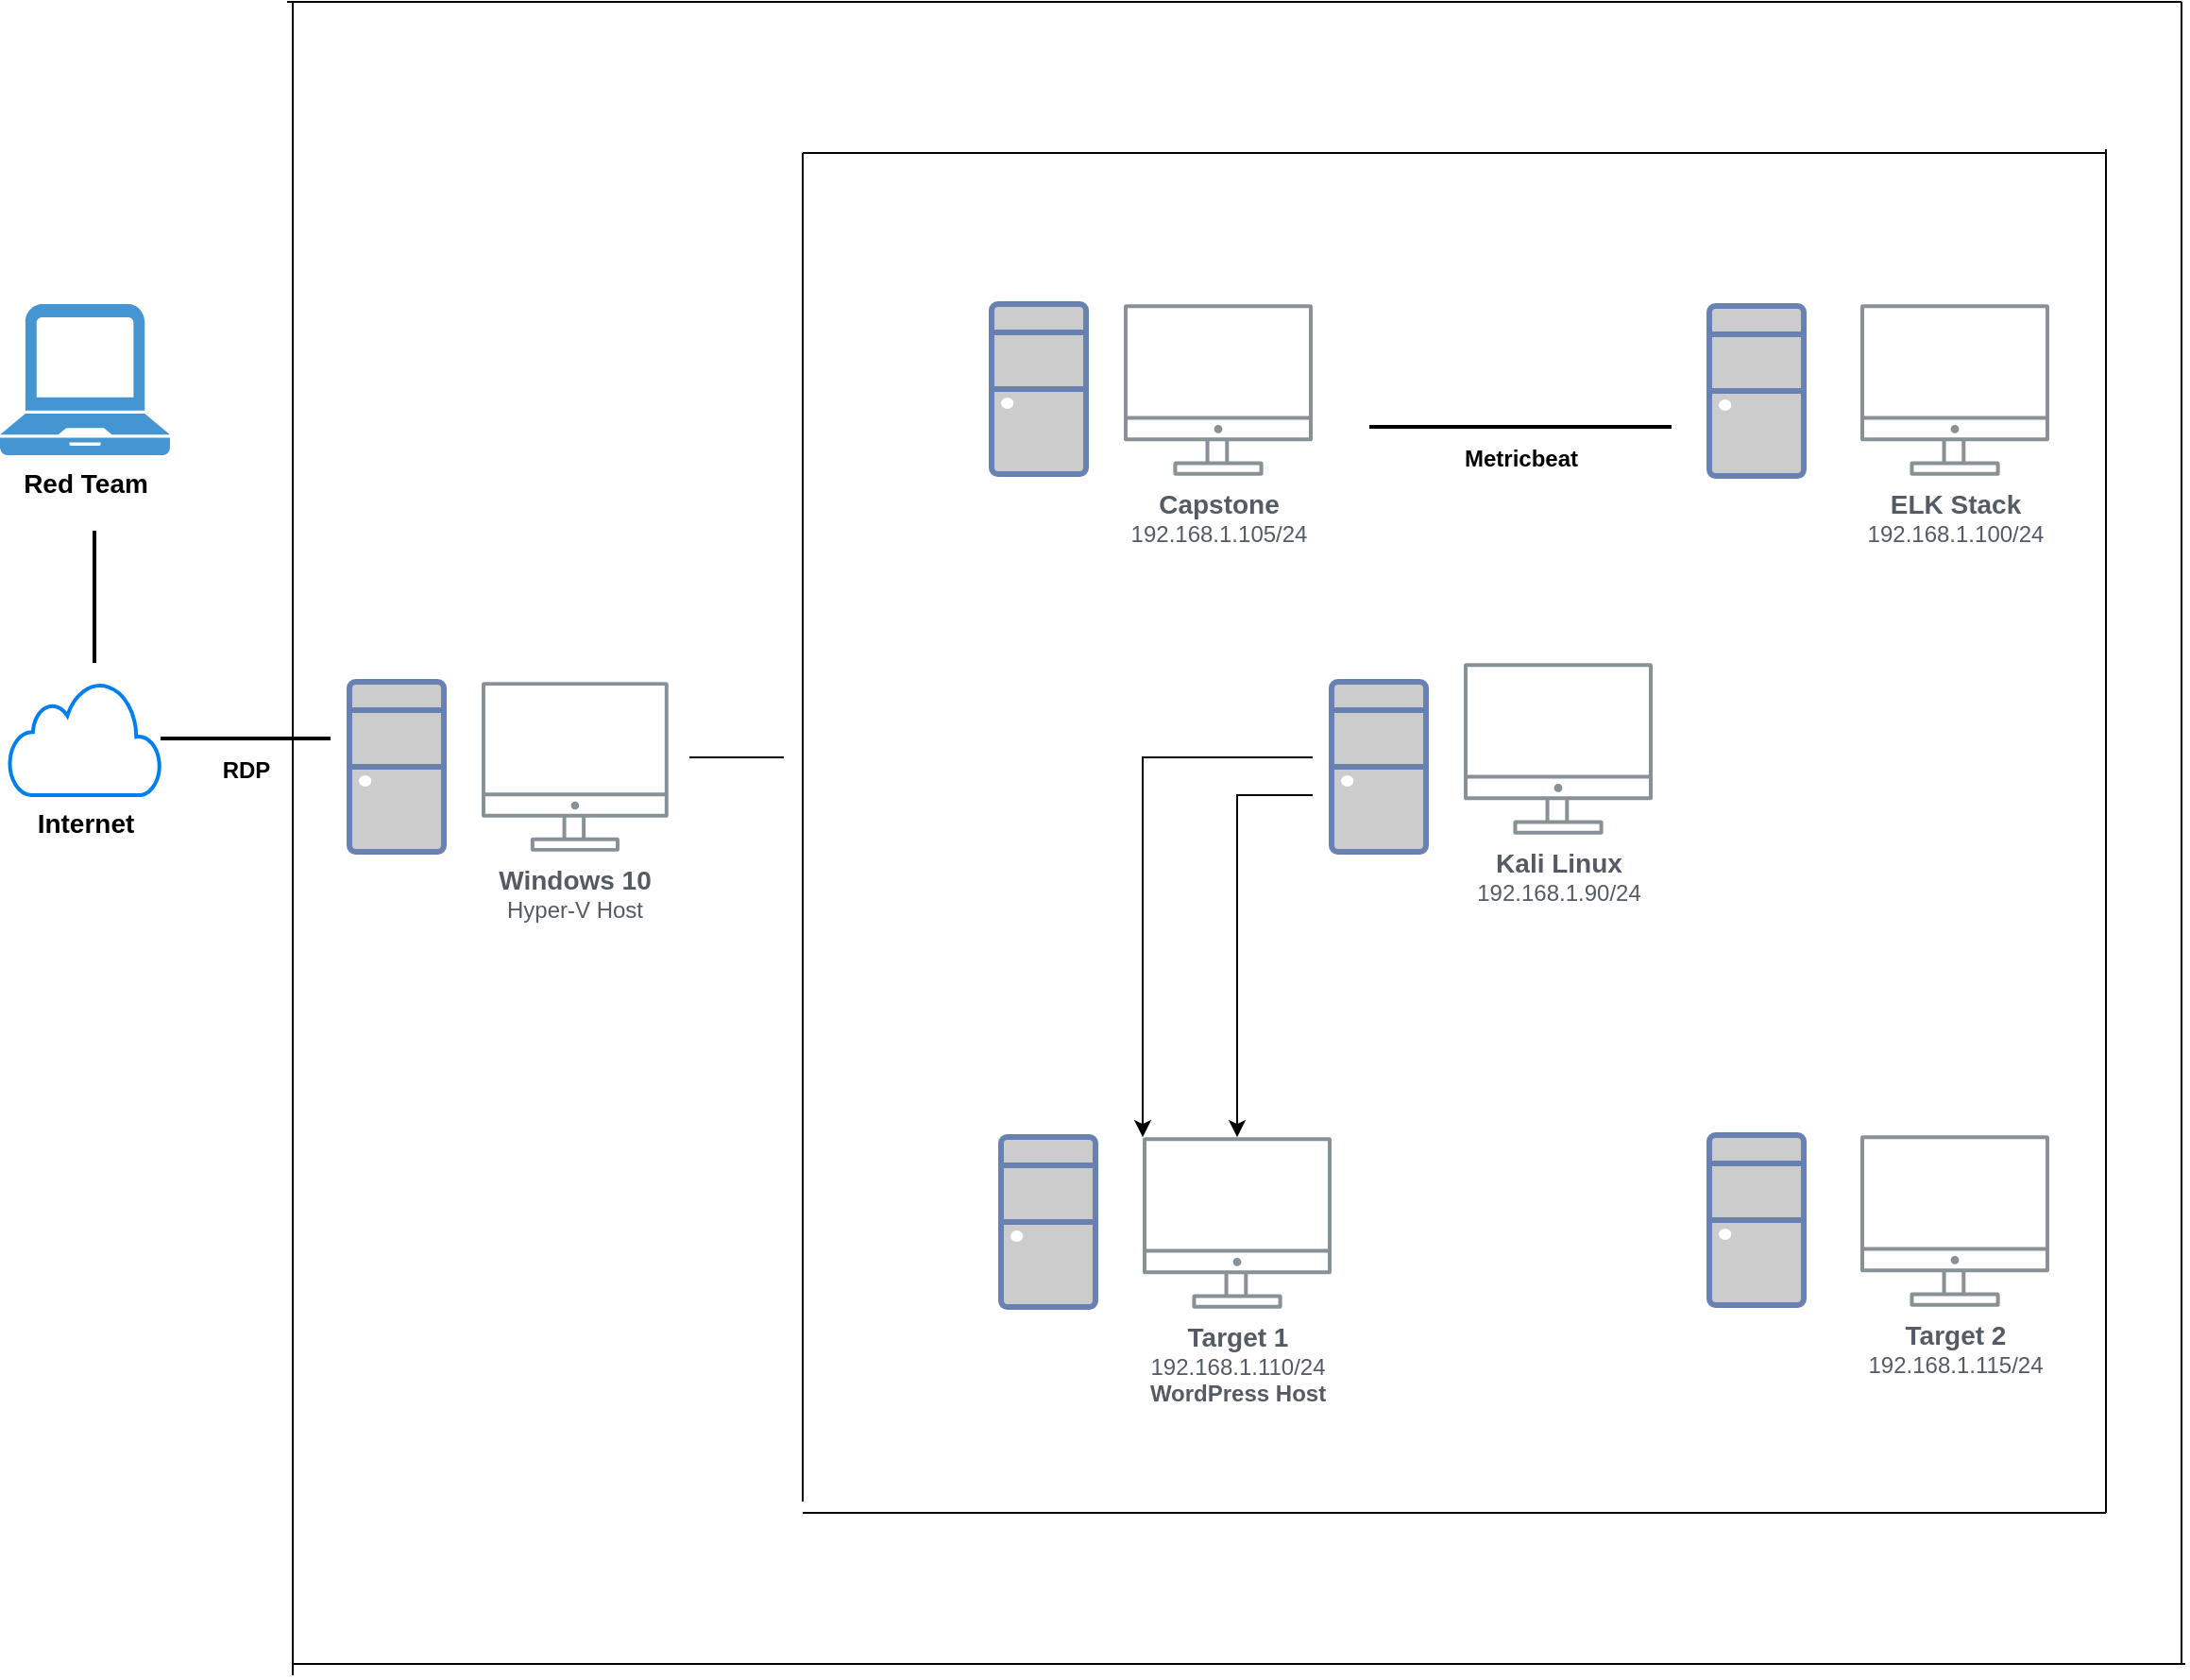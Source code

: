 <mxfile version="16.5.6" type="github">
  <diagram id="FvOqvjP36I1BAgevXdM4" name="Page-1">
    <mxGraphModel dx="1320" dy="1269" grid="1" gridSize="10" guides="1" tooltips="1" connect="1" arrows="1" fold="1" page="1" pageScale="1" pageWidth="1169" pageHeight="827" math="0" shadow="0">
      <root>
        <mxCell id="0" />
        <mxCell id="1" parent="0" />
        <mxCell id="_C1D_wvhEci5P-4jIthu-1" value="&lt;font style=&quot;font-size: 14px&quot;&gt;&lt;b&gt;Red Team&lt;/b&gt;&lt;/font&gt;" style="pointerEvents=1;shadow=0;dashed=0;html=1;strokeColor=none;fillColor=#4495D1;labelPosition=center;verticalLabelPosition=bottom;verticalAlign=top;align=center;outlineConnect=0;shape=mxgraph.veeam.laptop;" vertex="1" parent="1">
          <mxGeometry x="5" y="40" width="90" height="80" as="geometry" />
        </mxCell>
        <mxCell id="_C1D_wvhEci5P-4jIthu-2" value="&lt;font style=&quot;font-size: 14px&quot;&gt;&lt;b&gt;Internet&lt;/b&gt;&lt;/font&gt;" style="html=1;verticalLabelPosition=bottom;align=center;labelBackgroundColor=#ffffff;verticalAlign=top;strokeWidth=2;strokeColor=#0080F0;shadow=0;shape=mxgraph.ios7.icons.cloud;" vertex="1" parent="1">
          <mxGeometry x="10" y="240" width="80" height="60" as="geometry" />
        </mxCell>
        <mxCell id="_C1D_wvhEci5P-4jIthu-3" value="&lt;font&gt;&lt;b style=&quot;font-size: 14px&quot;&gt;Windows 10&lt;/b&gt;&lt;br&gt;&lt;font style=&quot;font-size: 12px&quot;&gt;Hyper-V Host&lt;br&gt;&lt;/font&gt;&lt;/font&gt;" style="sketch=0;outlineConnect=0;gradientColor=none;fontColor=#545B64;strokeColor=none;fillColor=#879196;dashed=0;verticalLabelPosition=bottom;verticalAlign=top;align=center;html=1;fontSize=12;fontStyle=0;aspect=fixed;shape=mxgraph.aws4.illustration_desktop;pointerEvents=1" vertex="1" parent="1">
          <mxGeometry x="260" y="240" width="98.9" height="90" as="geometry" />
        </mxCell>
        <mxCell id="_C1D_wvhEci5P-4jIthu-4" value="" style="fontColor=#0066CC;verticalAlign=top;verticalLabelPosition=bottom;labelPosition=center;align=center;html=1;outlineConnect=0;fillColor=#CCCCCC;strokeColor=#6881B3;gradientColor=none;gradientDirection=north;strokeWidth=2;shape=mxgraph.networks.desktop_pc;" vertex="1" parent="1">
          <mxGeometry x="190" y="240" width="50" height="90" as="geometry" />
        </mxCell>
        <mxCell id="_C1D_wvhEci5P-4jIthu-5" value="" style="fontColor=#0066CC;verticalAlign=top;verticalLabelPosition=bottom;labelPosition=center;align=center;html=1;outlineConnect=0;fillColor=#CCCCCC;strokeColor=#6881B3;gradientColor=none;gradientDirection=north;strokeWidth=2;shape=mxgraph.networks.desktop_pc;" vertex="1" parent="1">
          <mxGeometry x="530" y="40" width="50" height="90" as="geometry" />
        </mxCell>
        <mxCell id="_C1D_wvhEci5P-4jIthu-6" value="&lt;font&gt;&lt;span style=&quot;font-weight: bold ; font-size: 14px&quot;&gt;Capstone&lt;/span&gt;&lt;br&gt;192.168.1.105/24&lt;br&gt;&lt;/font&gt;" style="sketch=0;outlineConnect=0;gradientColor=none;fontColor=#545B64;strokeColor=none;fillColor=#879196;dashed=0;verticalLabelPosition=bottom;verticalAlign=top;align=center;html=1;fontSize=12;fontStyle=0;aspect=fixed;shape=mxgraph.aws4.illustration_desktop;pointerEvents=1" vertex="1" parent="1">
          <mxGeometry x="600" y="40" width="100" height="91" as="geometry" />
        </mxCell>
        <mxCell id="_C1D_wvhEci5P-4jIthu-7" value="" style="fontColor=#0066CC;verticalAlign=top;verticalLabelPosition=bottom;labelPosition=center;align=center;html=1;outlineConnect=0;fillColor=#CCCCCC;strokeColor=#6881B3;gradientColor=none;gradientDirection=north;strokeWidth=2;shape=mxgraph.networks.desktop_pc;" vertex="1" parent="1">
          <mxGeometry x="910" y="41" width="50" height="90" as="geometry" />
        </mxCell>
        <mxCell id="_C1D_wvhEci5P-4jIthu-8" value="&lt;font&gt;&lt;b style=&quot;font-size: 14px&quot;&gt;ELK Stack&lt;br&gt;&lt;/b&gt;192.168.1.100/24&lt;br&gt;&lt;/font&gt;" style="sketch=0;outlineConnect=0;gradientColor=none;fontColor=#545B64;strokeColor=none;fillColor=#879196;dashed=0;verticalLabelPosition=bottom;verticalAlign=top;align=center;html=1;fontSize=12;fontStyle=0;aspect=fixed;shape=mxgraph.aws4.illustration_desktop;pointerEvents=1" vertex="1" parent="1">
          <mxGeometry x="990" y="40" width="100" height="91" as="geometry" />
        </mxCell>
        <mxCell id="_C1D_wvhEci5P-4jIthu-9" value="&lt;font&gt;&lt;b style=&quot;font-size: 14px&quot;&gt;Kali Linux&lt;/b&gt;&lt;br&gt;&lt;font style=&quot;font-size: 12px&quot;&gt;192.168.1.90/24&lt;br&gt;&lt;/font&gt;&lt;/font&gt;" style="sketch=0;outlineConnect=0;gradientColor=none;fontColor=#545B64;strokeColor=none;fillColor=#879196;dashed=0;verticalLabelPosition=bottom;verticalAlign=top;align=center;html=1;fontSize=12;fontStyle=0;aspect=fixed;shape=mxgraph.aws4.illustration_desktop;pointerEvents=1" vertex="1" parent="1">
          <mxGeometry x="780" y="230" width="100" height="91" as="geometry" />
        </mxCell>
        <mxCell id="_C1D_wvhEci5P-4jIthu-10" value="" style="fontColor=#0066CC;verticalAlign=top;verticalLabelPosition=bottom;labelPosition=center;align=center;html=1;outlineConnect=0;fillColor=#CCCCCC;strokeColor=#6881B3;gradientColor=none;gradientDirection=north;strokeWidth=2;shape=mxgraph.networks.desktop_pc;" vertex="1" parent="1">
          <mxGeometry x="710" y="240" width="50" height="90" as="geometry" />
        </mxCell>
        <mxCell id="_C1D_wvhEci5P-4jIthu-11" value="" style="fontColor=#0066CC;verticalAlign=top;verticalLabelPosition=bottom;labelPosition=center;align=center;html=1;outlineConnect=0;fillColor=#CCCCCC;strokeColor=#6881B3;gradientColor=none;gradientDirection=north;strokeWidth=2;shape=mxgraph.networks.desktop_pc;" vertex="1" parent="1">
          <mxGeometry x="535" y="481" width="50" height="90" as="geometry" />
        </mxCell>
        <mxCell id="_C1D_wvhEci5P-4jIthu-12" value="&lt;font&gt;&lt;span style=&quot;font-size: 14px&quot;&gt;&lt;b&gt;Target 1&lt;br&gt;&lt;/b&gt;&lt;/span&gt;192.168.1.110/24&lt;br&gt;&lt;b&gt;WordPress Host&lt;/b&gt;&lt;br&gt;&lt;br&gt;&lt;/font&gt;" style="sketch=0;outlineConnect=0;gradientColor=none;fontColor=#545B64;strokeColor=none;fillColor=#879196;dashed=0;verticalLabelPosition=bottom;verticalAlign=top;align=center;html=1;fontSize=12;fontStyle=0;aspect=fixed;shape=mxgraph.aws4.illustration_desktop;pointerEvents=1" vertex="1" parent="1">
          <mxGeometry x="610" y="481" width="100" height="91" as="geometry" />
        </mxCell>
        <mxCell id="_C1D_wvhEci5P-4jIthu-13" value="&lt;font&gt;&lt;b&gt;&lt;span style=&quot;font-size: 14px&quot;&gt;Target 2&lt;/span&gt;&lt;font style=&quot;font-size: 12px&quot;&gt;&lt;br&gt;&lt;/font&gt;&lt;/b&gt;&lt;font style=&quot;font-size: 12px&quot;&gt;192.168.1.115/24&lt;/font&gt;&lt;br&gt;&lt;/font&gt;" style="sketch=0;outlineConnect=0;gradientColor=none;fontColor=#545B64;strokeColor=none;fillColor=#879196;dashed=0;verticalLabelPosition=bottom;verticalAlign=top;align=center;html=1;fontSize=12;fontStyle=0;aspect=fixed;shape=mxgraph.aws4.illustration_desktop;pointerEvents=1" vertex="1" parent="1">
          <mxGeometry x="990" y="480" width="100" height="91" as="geometry" />
        </mxCell>
        <mxCell id="_C1D_wvhEci5P-4jIthu-14" value="" style="fontColor=#0066CC;verticalAlign=top;verticalLabelPosition=bottom;labelPosition=center;align=center;html=1;outlineConnect=0;fillColor=#CCCCCC;strokeColor=#6881B3;gradientColor=none;gradientDirection=north;strokeWidth=2;shape=mxgraph.networks.desktop_pc;" vertex="1" parent="1">
          <mxGeometry x="910" y="480" width="50" height="90" as="geometry" />
        </mxCell>
        <mxCell id="_C1D_wvhEci5P-4jIthu-15" value="" style="line;strokeWidth=2;direction=south;html=1;fontSize=12;" vertex="1" parent="1">
          <mxGeometry x="50" y="160" width="10" height="70" as="geometry" />
        </mxCell>
        <mxCell id="_C1D_wvhEci5P-4jIthu-17" value="&lt;b&gt;RDP&lt;/b&gt;" style="line;strokeWidth=2;html=1;fontSize=12;" vertex="1" parent="1">
          <mxGeometry x="90" y="265" width="90" height="10" as="geometry" />
        </mxCell>
        <mxCell id="_C1D_wvhEci5P-4jIthu-18" value="&lt;b&gt;Metricbeat&lt;/b&gt;" style="line;strokeWidth=2;html=1;fontSize=12;" vertex="1" parent="1">
          <mxGeometry x="730" y="100" width="160" height="10" as="geometry" />
        </mxCell>
        <mxCell id="_C1D_wvhEci5P-4jIthu-24" value="" style="endArrow=none;html=1;rounded=0;fontSize=12;" edge="1" parent="1">
          <mxGeometry width="50" height="50" relative="1" as="geometry">
            <mxPoint x="160" y="766" as="sourcePoint" />
            <mxPoint x="160" y="130" as="targetPoint" />
          </mxGeometry>
        </mxCell>
        <mxCell id="_C1D_wvhEci5P-4jIthu-25" value="" style="endArrow=none;html=1;rounded=0;fontSize=12;" edge="1" parent="1">
          <mxGeometry width="50" height="50" relative="1" as="geometry">
            <mxPoint x="160" y="760" as="sourcePoint" />
            <mxPoint x="1162" y="760" as="targetPoint" />
          </mxGeometry>
        </mxCell>
        <mxCell id="_C1D_wvhEci5P-4jIthu-26" value="" style="endArrow=none;html=1;rounded=0;fontSize=12;" edge="1" parent="1">
          <mxGeometry width="50" height="50" relative="1" as="geometry">
            <mxPoint x="1160" y="760" as="sourcePoint" />
            <mxPoint x="1160" y="-120" as="targetPoint" />
          </mxGeometry>
        </mxCell>
        <mxCell id="_C1D_wvhEci5P-4jIthu-27" value="" style="endArrow=none;html=1;rounded=0;fontSize=12;" edge="1" parent="1">
          <mxGeometry width="50" height="50" relative="1" as="geometry">
            <mxPoint x="157" y="-120" as="sourcePoint" />
            <mxPoint x="1160" y="-120" as="targetPoint" />
          </mxGeometry>
        </mxCell>
        <mxCell id="_C1D_wvhEci5P-4jIthu-28" value="" style="endArrow=none;html=1;rounded=0;fontSize=12;" edge="1" parent="1">
          <mxGeometry width="50" height="50" relative="1" as="geometry">
            <mxPoint x="160" y="130" as="sourcePoint" />
            <mxPoint x="160" y="-120" as="targetPoint" />
          </mxGeometry>
        </mxCell>
        <mxCell id="_C1D_wvhEci5P-4jIthu-29" value="" style="endArrow=none;html=1;rounded=0;fontSize=12;" edge="1" parent="1">
          <mxGeometry width="50" height="50" relative="1" as="geometry">
            <mxPoint x="370" y="280" as="sourcePoint" />
            <mxPoint x="420" y="280" as="targetPoint" />
          </mxGeometry>
        </mxCell>
        <mxCell id="_C1D_wvhEci5P-4jIthu-30" value="" style="endArrow=none;html=1;rounded=0;fontSize=12;" edge="1" parent="1">
          <mxGeometry width="50" height="50" relative="1" as="geometry">
            <mxPoint x="430" y="674" as="sourcePoint" />
            <mxPoint x="430" y="210" as="targetPoint" />
          </mxGeometry>
        </mxCell>
        <mxCell id="_C1D_wvhEci5P-4jIthu-31" value="" style="endArrow=none;html=1;rounded=0;fontSize=12;" edge="1" parent="1">
          <mxGeometry width="50" height="50" relative="1" as="geometry">
            <mxPoint x="430" y="680" as="sourcePoint" />
            <mxPoint x="1120" y="680" as="targetPoint" />
          </mxGeometry>
        </mxCell>
        <mxCell id="_C1D_wvhEci5P-4jIthu-32" value="" style="endArrow=none;html=1;rounded=0;fontSize=12;" edge="1" parent="1">
          <mxGeometry width="50" height="50" relative="1" as="geometry">
            <mxPoint x="1120" y="680" as="sourcePoint" />
            <mxPoint x="1120" y="-42" as="targetPoint" />
          </mxGeometry>
        </mxCell>
        <mxCell id="_C1D_wvhEci5P-4jIthu-33" value="" style="endArrow=none;html=1;rounded=0;fontSize=12;" edge="1" parent="1">
          <mxGeometry width="50" height="50" relative="1" as="geometry">
            <mxPoint x="430" y="-40" as="sourcePoint" />
            <mxPoint x="1120" y="-40" as="targetPoint" />
          </mxGeometry>
        </mxCell>
        <mxCell id="_C1D_wvhEci5P-4jIthu-34" value="" style="endArrow=none;html=1;rounded=0;fontSize=12;" edge="1" parent="1">
          <mxGeometry width="50" height="50" relative="1" as="geometry">
            <mxPoint x="430" y="210" as="sourcePoint" />
            <mxPoint x="430" y="-40" as="targetPoint" />
          </mxGeometry>
        </mxCell>
        <mxCell id="_C1D_wvhEci5P-4jIthu-35" value="" style="edgeStyle=segmentEdgeStyle;endArrow=classic;html=1;rounded=0;fontSize=12;" edge="1" parent="1" target="_C1D_wvhEci5P-4jIthu-12">
          <mxGeometry width="50" height="50" relative="1" as="geometry">
            <mxPoint x="700" y="280" as="sourcePoint" />
            <mxPoint x="610" y="460" as="targetPoint" />
            <Array as="points">
              <mxPoint x="610" y="280" />
            </Array>
          </mxGeometry>
        </mxCell>
        <mxCell id="_C1D_wvhEci5P-4jIthu-36" value="" style="edgeStyle=segmentEdgeStyle;endArrow=classic;html=1;rounded=0;fontSize=12;" edge="1" parent="1" target="_C1D_wvhEci5P-4jIthu-12">
          <mxGeometry width="50" height="50" relative="1" as="geometry">
            <mxPoint x="700" y="300" as="sourcePoint" />
            <mxPoint x="700" y="300" as="targetPoint" />
            <Array as="points">
              <mxPoint x="660" y="300" />
            </Array>
          </mxGeometry>
        </mxCell>
      </root>
    </mxGraphModel>
  </diagram>
</mxfile>
